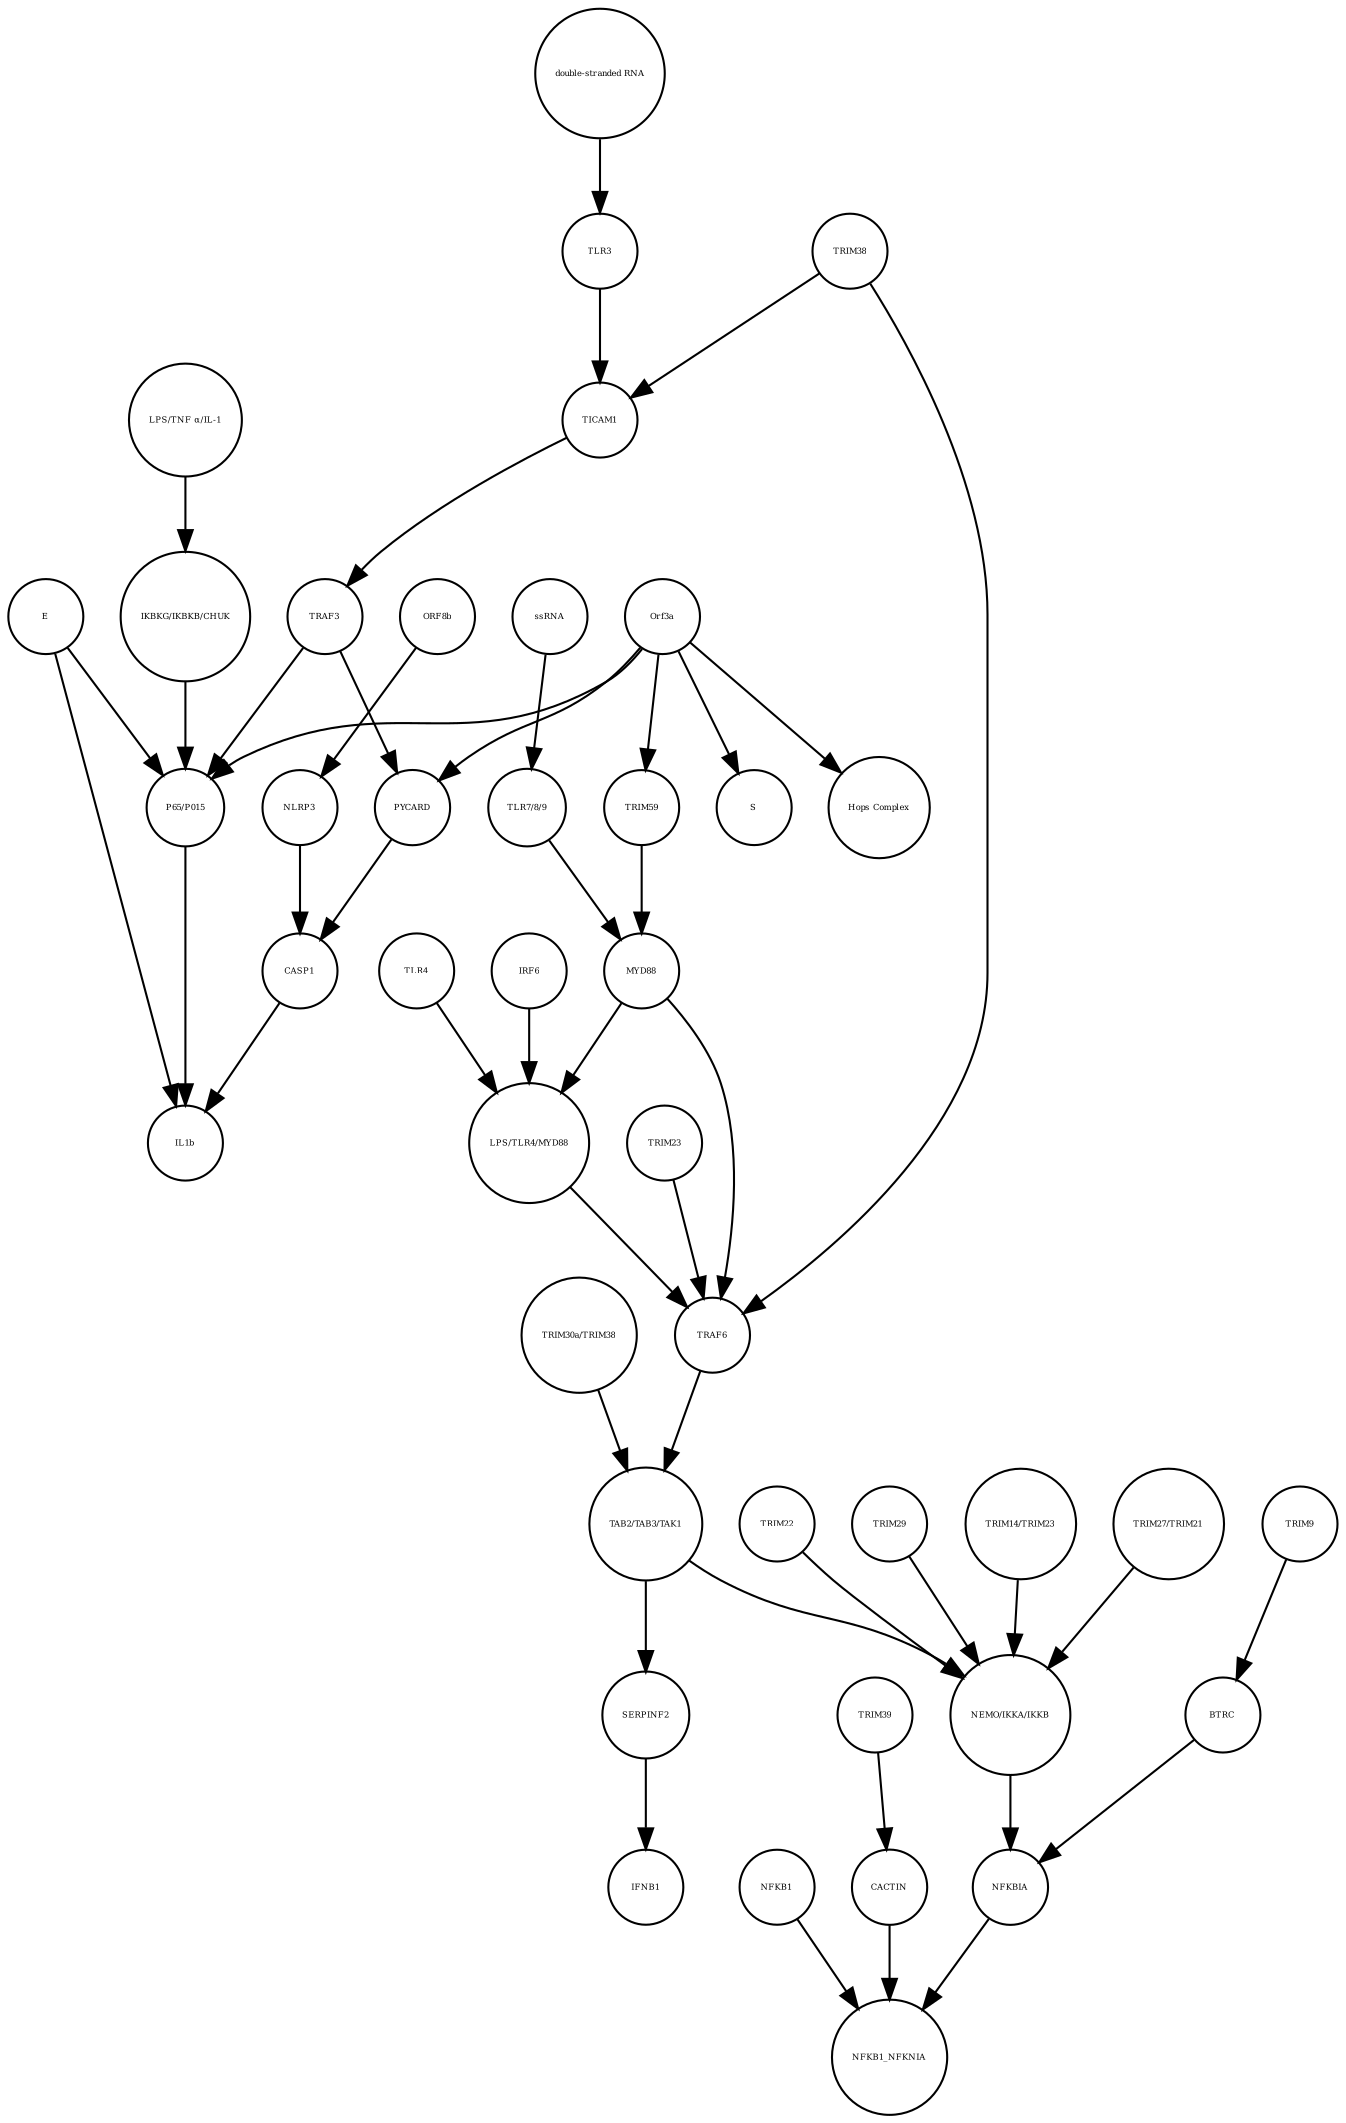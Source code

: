 strict digraph  {
"P65/P015" [annotation="urn_miriam_hgnc_9955|urn_miriam_hgnc_7794", bipartite=0, cls=complex, fontsize=4, label="P65/P015", shape=circle];
IL1b [annotation=urn_miriam_hgnc_5992, bipartite=0, cls=macromolecule, fontsize=4, label=IL1b, shape=circle];
NFKB1_NFKNIA [annotation="", bipartite=0, cls=complex, fontsize=4, label=NFKB1_NFKNIA, shape=circle];
TRIM22 [annotation=urn_miriam_hgnc_16379, bipartite=0, cls=macromolecule, fontsize=4, label=TRIM22, shape=circle];
NFKB1 [annotation=urn_miriam_hgnc_7794, bipartite=0, cls=macromolecule, fontsize=4, label=NFKB1, shape=circle];
S [annotation=urn_miriam_uniprot_P0DTC2, bipartite=0, cls=macromolecule, fontsize=4, label=S, shape=circle];
"TLR7/8/9" [annotation="urn_miriam_hgnc_15633|urn_miriam_hgnc_15632|urn_miriam_hgnc_15631", bipartite=0, cls=complex, fontsize=4, label="TLR7/8/9", shape=circle];
"IKBKG/IKBKB/CHUK" [annotation="urn_miriam_hgnc_5961|urn_miriam_hgnc_5960|urn_miriam_hgnc_1974", bipartite=0, cls=complex, fontsize=4, label="IKBKG/IKBKB/CHUK", shape=circle];
ssRNA [annotation="", bipartite=0, cls="nucleic acid feature", fontsize=4, label=ssRNA, shape=circle];
"LPS/TLR4/MYD88" [annotation="urn_miriam_hgnc_6121|urn_miriam_hgnc_11850|urn_miriam_hgnc_7562", bipartite=0, cls=complex, fontsize=4, label="LPS/TLR4/MYD88", shape=circle];
SERPINF2 [annotation=urn_miriam_hgnc_9075, bipartite=0, cls=macromolecule, fontsize=4, label=SERPINF2, shape=circle];
"TAB2/TAB3/TAK1" [annotation="urn_miriam_hgnc_17075|urn_miriam_hgnc_30681|urn_miriam_hgnc_6859", bipartite=0, cls=complex, fontsize=4, label="TAB2/TAB3/TAK1", shape=circle];
TRIM23 [annotation=urn_miriam_hgnc_660, bipartite=0, cls=macromolecule, fontsize=4, label=TRIM23, shape=circle];
TRIM38 [annotation=urn_miriam_hgnc_10059, bipartite=0, cls=macromolecule, fontsize=4, label=TRIM38, shape=circle];
TRAF3 [annotation=urn_miriam_hgnc_12033, bipartite=0, cls=macromolecule, fontsize=4, label=TRAF3, shape=circle];
"TRIM30a/TRIM38" [annotation="urn_miriam_hgnc_10059|urn_miriam_uniprot_P15533", bipartite=0, cls=complex, fontsize=4, label="TRIM30a/TRIM38", shape=circle];
TRIM59 [annotation="urn_miriam_pubmed_22588174|urn_miriam_hgnc_30834", bipartite=0, cls=macromolecule, fontsize=4, label=TRIM59, shape=circle];
TRIM29 [annotation=urn_miriam_hgnc_17274, bipartite=0, cls=macromolecule, fontsize=4, label=TRIM29, shape=circle];
"TRIM14/TRIM23" [annotation="urn_miriam_hgnc_16283|urn_miriam_hgnc_660", bipartite=0, cls=complex, fontsize=4, label="TRIM14/TRIM23", shape=circle];
CACTIN [annotation=urn_miriam_hgnc_29938, bipartite=0, cls=macromolecule, fontsize=4, label=CACTIN, shape=circle];
"double-stranded RNA" [annotation="", bipartite=0, cls="nucleic acid feature", fontsize=4, label="double-stranded RNA", shape=circle];
TLR4 [annotation="", bipartite=0, cls=macromolecule, fontsize=4, label=TLR4, shape=circle];
"LPS/TNF α/IL-1" [annotation="urn_miriam_hgnc_6121|urn_miriam_hgnc_11916|urn_miriam_hgnc_5991", bipartite=0, cls=complex, fontsize=4, label="LPS/TNF α/IL-1", shape=circle];
MYD88 [annotation=urn_miriam_hgnc_7562, bipartite=0, cls=macromolecule, fontsize=4, label=MYD88, shape=circle];
"NEMO/IKKA/IKKB" [annotation="urn_miriam_hgnc_5961|urn_miriam_hgnc_5960|urn_miriam_hgnc_1974", bipartite=0, cls=complex, fontsize=4, label="NEMO/IKKA/IKKB", shape=circle];
E [annotation=urn_miriam_ncbiprotein_1796318600, bipartite=0, cls=macromolecule, fontsize=4, label=E, shape=circle];
TRIM9 [annotation=urn_miriam_hgnc_16288, bipartite=0, cls=macromolecule, fontsize=4, label=TRIM9, shape=circle];
"Hops Complex" [annotation="urn_miriam_uniprot_J9TC74|urn_miriam_hgnc_14583|urn_miriam_hgnc_20593|urn_miriam_hgnc_24048|urn_miriam_hgnc_5013|urn_miriam_hgnc_20266", bipartite=0, cls=complex, fontsize=4, label="Hops Complex", shape=circle];
TLR3 [annotation=urn_miriam_hgnc_11849, bipartite=0, cls=macromolecule, fontsize=4, label=TLR3, shape=circle];
NFKBIA [annotation=urn_miriam_hgnc_7797, bipartite=0, cls=macromolecule, fontsize=4, label=NFKBIA, shape=circle];
NLRP3 [annotation="", bipartite=0, cls="macromolecule multimer", fontsize=4, label=NLRP3, shape=circle];
"TRIM27/TRIM21" [annotation="urn_miriam_hgnc_9975|urn_miriam_hgnc_11312", bipartite=0, cls=complex, fontsize=4, label="TRIM27/TRIM21", shape=circle];
CASP1 [annotation=urn_miriam_hgnc_1499, bipartite=0, cls=macromolecule, fontsize=4, label=CASP1, shape=circle];
TICAM1 [annotation=urn_miriam_hgnc_18348, bipartite=0, cls=macromolecule, fontsize=4, label=TICAM1, shape=circle];
TRAF6 [annotation=urn_miriam_hgnc_12036, bipartite=0, cls=macromolecule, fontsize=4, label=TRAF6, shape=circle];
ORF8b [annotation=urn_miriam_ncbiprotein_BCD58760, bipartite=0, cls=macromolecule, fontsize=4, label=ORF8b, shape=circle];
Orf3a [annotation=urn_miriam_uniprot_P0DTC3, bipartite=0, cls=macromolecule, fontsize=4, label=Orf3a, shape=circle];
BTRC [annotation=urn_miriam_hgnc_1144, bipartite=0, cls=macromolecule, fontsize=4, label=BTRC, shape=circle];
IRF6 [annotation="", bipartite=0, cls=macromolecule, fontsize=4, label=IRF6, shape=circle];
PYCARD [annotation="", bipartite=0, cls="macromolecule multimer", fontsize=4, label=PYCARD, shape=circle];
IFNB1 [annotation=urn_miriam_hgnc_5434, bipartite=0, cls=macromolecule, fontsize=4, label=IFNB1, shape=circle];
TRIM39 [annotation=urn_miriam_hgnc_10065, bipartite=0, cls=macromolecule, fontsize=4, label=TRIM39, shape=circle];
"P65/P015" -> IL1b  [annotation=urn_miriam_pubmed_31034780, interaction_type=stimulation];
TRIM22 -> "NEMO/IKKA/IKKB"  [annotation="urn_miriam_pubmed_23758787|urn_miriam_pubmed_23408607|urn_miriam_pubmed_26358190|urn_miriam_pubmed_27695001|urn_miriam_pubmed_24379373|urn_miriam_pubmed_20724660", interaction_type=inhibition];
NFKB1 -> NFKB1_NFKNIA  [annotation="", interaction_type=production];
"TLR7/8/9" -> MYD88  [annotation=urn_miriam_pubmed_15361868, interaction_type="necessary stimulation"];
"IKBKG/IKBKB/CHUK" -> "P65/P015"  [annotation="urn_miriam_pubmed_31034780|urn_miriam_pubmed_32172672", interaction_type=catalysis];
ssRNA -> "TLR7/8/9"  [annotation=urn_miriam_pubmed_21782231, interaction_type="necessary stimulation"];
"LPS/TLR4/MYD88" -> TRAF6  [annotation=urn_miriam_pubmed_23758787, interaction_type=catalysis];
SERPINF2 -> IFNB1  [annotation=urn_miriam_pubmed_17706453, interaction_type=stimulation];
"TAB2/TAB3/TAK1" -> "NEMO/IKKA/IKKB"  [annotation="urn_miriam_pubmed_23758787|urn_miriam_pubmed_23408607|urn_miriam_pubmed_26358190|urn_miriam_pubmed_27695001|urn_miriam_pubmed_24379373|urn_miriam_pubmed_20724660", interaction_type="necessary stimulation"];
"TAB2/TAB3/TAK1" -> SERPINF2  [annotation=urn_miriam_pubmed_17706453, interaction_type="necessary stimulation"];
TRIM23 -> TRAF6  [annotation="urn_miriam_pubmed_15361868|urn_miriam_pubmed_22539786|urn_miriam_pubmed_20724660", interaction_type="necessary stimulation"];
TRIM38 -> TRAF6  [annotation="urn_miriam_pubmed_15361868|urn_miriam_pubmed_22539786|urn_miriam_pubmed_20724660", interaction_type=inhibition];
TRIM38 -> TICAM1  [annotation="urn_miriam_pubmed_23758787|urn_miriam_pubmed_22539786", interaction_type=inhibition];
TRAF3 -> PYCARD  [annotation=urn_miriam_pubmed_32172672, interaction_type=catalysis];
TRAF3 -> "P65/P015"  [annotation="urn_miriam_pubmed_31034780|urn_miriam_pubmed_32172672", interaction_type=catalysis];
"TRIM30a/TRIM38" -> "TAB2/TAB3/TAK1"  [annotation="urn_miriam_pubmed_23758787|urn_miriam_pubmed_25172371|urn_miriam_pubmed_18345001", interaction_type=inhibition];
TRIM59 -> MYD88  [annotation=urn_miriam_pubmed_22588174, interaction_type=inhibition];
TRIM29 -> "NEMO/IKKA/IKKB"  [annotation="urn_miriam_pubmed_23758787|urn_miriam_pubmed_23408607|urn_miriam_pubmed_26358190|urn_miriam_pubmed_27695001|urn_miriam_pubmed_24379373|urn_miriam_pubmed_20724660", interaction_type=inhibition];
"TRIM14/TRIM23" -> "NEMO/IKKA/IKKB"  [annotation="urn_miriam_pubmed_23758787|urn_miriam_pubmed_23408607|urn_miriam_pubmed_26358190|urn_miriam_pubmed_27695001|urn_miriam_pubmed_24379373|urn_miriam_pubmed_20724660", interaction_type="necessary stimulation"];
CACTIN -> NFKB1_NFKNIA  [annotation=urn_miriam_pubmed_26999213, interaction_type=inhibition];
"double-stranded RNA" -> TLR3  [annotation=urn_miriam_pubmed_23758787, interaction_type="necessary stimulation"];
TLR4 -> "LPS/TLR4/MYD88"  [annotation="", interaction_type=production];
"LPS/TNF α/IL-1" -> "IKBKG/IKBKB/CHUK"  [annotation="urn_miriam_pubmed_32172672|urn_miriam_taxonomy_2697049", interaction_type=catalysis];
MYD88 -> TRAF6  [annotation="urn_miriam_pubmed_15361868|urn_miriam_pubmed_22539786|urn_miriam_pubmed_20724660", interaction_type="necessary stimulation"];
MYD88 -> "LPS/TLR4/MYD88"  [annotation="", interaction_type=production];
"NEMO/IKKA/IKKB" -> NFKBIA  [annotation=urn_miriam_pubmed_21135871, interaction_type=catalysis];
E -> IL1b  [annotation=urn_miriam_pubmed_31034780, interaction_type=catalysis];
E -> "P65/P015"  [annotation="urn_miriam_pubmed_32172672|urn_miriam_taxonomy_2697049", interaction_type="necessary stimulation"];
TRIM9 -> BTRC  [annotation=urn_miriam_pubmed_21135871, interaction_type=inhibition];
TLR3 -> TICAM1  [annotation="urn_miriam_pubmed_23758787|urn_miriam_pubmed_22539786", interaction_type="necessary stimulation"];
NFKBIA -> NFKB1_NFKNIA  [annotation="", interaction_type=production];
NLRP3 -> CASP1  [annotation="", interaction_type=production];
"TRIM27/TRIM21" -> "NEMO/IKKA/IKKB"  [annotation="urn_miriam_pubmed_23758787|urn_miriam_pubmed_23408607|urn_miriam_pubmed_26358190|urn_miriam_pubmed_27695001|urn_miriam_pubmed_24379373|urn_miriam_pubmed_20724660", interaction_type=inhibition];
CASP1 -> IL1b  [annotation=urn_miriam_pubmed_31034780, interaction_type=catalysis];
TICAM1 -> TRAF3  [annotation=urn_miriam_pubmed_28829373, interaction_type="necessary stimulation"];
TRAF6 -> "TAB2/TAB3/TAK1"  [annotation="urn_miriam_pubmed_23758787|urn_miriam_pubmed_25172371|urn_miriam_pubmed_18345001", interaction_type="necessary stimulation"];
ORF8b -> NLRP3  [annotation=urn_miriam_pubmed_31231549, interaction_type="necessary stimulation"];
Orf3a -> PYCARD  [annotation=urn_miriam_pubmed_32172672, interaction_type="necessary stimulation"];
Orf3a -> S  [annotation=urn_miriam_pubmed_32172672, interaction_type="necessary stimulation"];
Orf3a -> "P65/P015"  [annotation="urn_miriam_pubmed_31034780|urn_miriam_pubmed_32172672", interaction_type="necessary stimulation"];
Orf3a -> "Hops Complex"  [annotation="urn_miriam_pubmed_15316659|urn_miriam_pubmed_17715238|urn_miriam_pubmed_25375324|urn_miriam_pubmed_19590927", interaction_type="necessary stimulation"];
Orf3a -> TRIM59  [annotation=urn_miriam_pubmed_28829373, interaction_type="necessary stimulation"];
BTRC -> NFKBIA  [annotation=urn_miriam_pubmed_21135871, interaction_type=catalysis];
IRF6 -> "LPS/TLR4/MYD88"  [annotation="", interaction_type=production];
PYCARD -> CASP1  [annotation="", interaction_type=production];
TRIM39 -> CACTIN  [annotation=urn_miriam_pubmed_26999213, interaction_type="necessary stimulation"];
}
